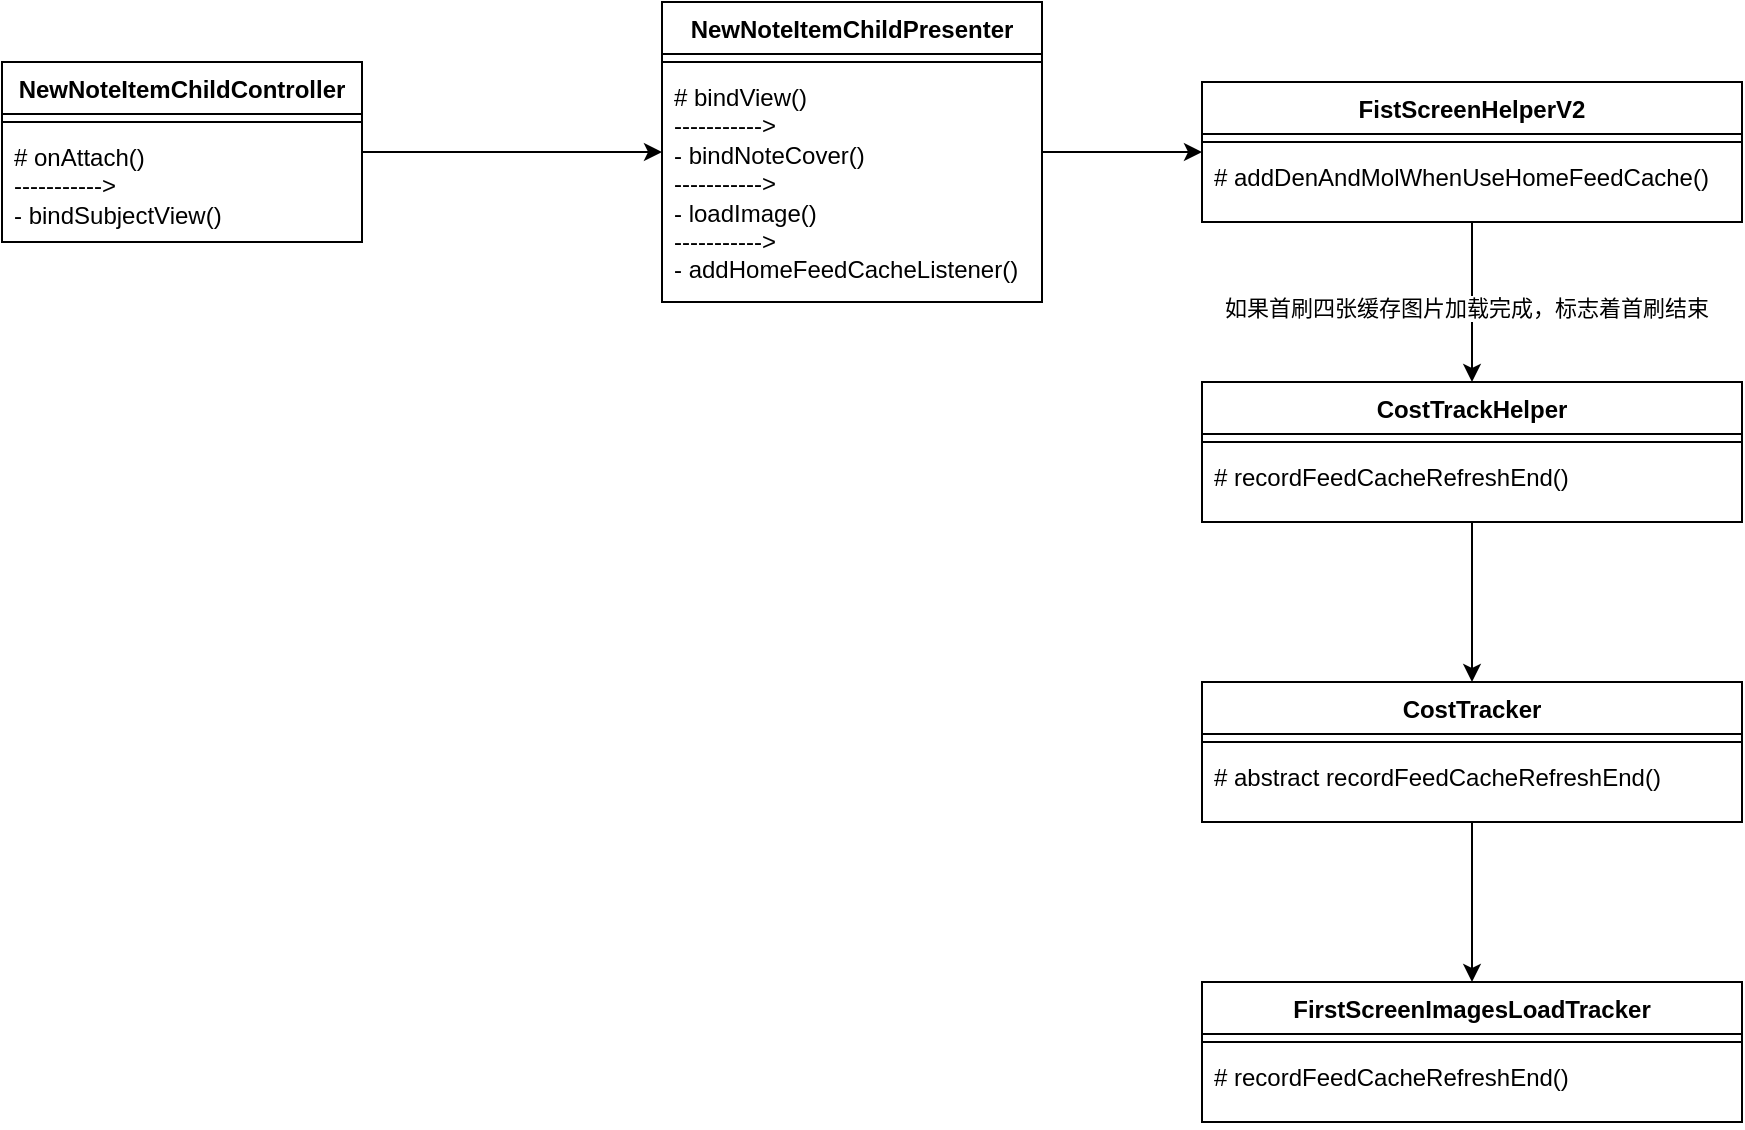 <mxfile version="22.1.21" type="github">
  <diagram name="第 1 页" id="bOrFfcmrYN4YPPrKV46s">
    <mxGraphModel dx="1674" dy="786" grid="1" gridSize="10" guides="1" tooltips="1" connect="1" arrows="1" fold="1" page="1" pageScale="1" pageWidth="827" pageHeight="1169" math="0" shadow="0">
      <root>
        <mxCell id="0" />
        <mxCell id="1" parent="0" />
        <mxCell id="92oQSwMsrEup4NASv3zr-1" value="" style="edgeStyle=orthogonalEdgeStyle;rounded=0;orthogonalLoop=1;jettySize=auto;html=1;" edge="1" parent="1" source="92oQSwMsrEup4NASv3zr-3" target="92oQSwMsrEup4NASv3zr-7">
          <mxGeometry relative="1" as="geometry" />
        </mxCell>
        <mxCell id="92oQSwMsrEup4NASv3zr-3" value="NewNoteItemChildController" style="swimlane;fontStyle=1;align=center;verticalAlign=top;childLayout=stackLayout;horizontal=1;startSize=26;horizontalStack=0;resizeParent=1;resizeParentMax=0;resizeLast=0;collapsible=1;marginBottom=0;whiteSpace=wrap;html=1;" vertex="1" parent="1">
          <mxGeometry x="30" y="80" width="180" height="90" as="geometry" />
        </mxCell>
        <mxCell id="92oQSwMsrEup4NASv3zr-4" value="" style="line;strokeWidth=1;fillColor=none;align=left;verticalAlign=middle;spacingTop=-1;spacingLeft=3;spacingRight=3;rotatable=0;labelPosition=right;points=[];portConstraint=eastwest;strokeColor=inherit;" vertex="1" parent="92oQSwMsrEup4NASv3zr-3">
          <mxGeometry y="26" width="180" height="8" as="geometry" />
        </mxCell>
        <mxCell id="92oQSwMsrEup4NASv3zr-5" value="# onAttach()&lt;br&gt;-----------&amp;gt;&lt;br&gt;- bindSubjectView()" style="text;strokeColor=none;fillColor=none;align=left;verticalAlign=top;spacingLeft=4;spacingRight=4;overflow=hidden;rotatable=0;points=[[0,0.5],[1,0.5]];portConstraint=eastwest;whiteSpace=wrap;html=1;" vertex="1" parent="92oQSwMsrEup4NASv3zr-3">
          <mxGeometry y="34" width="180" height="56" as="geometry" />
        </mxCell>
        <mxCell id="92oQSwMsrEup4NASv3zr-6" value="" style="edgeStyle=orthogonalEdgeStyle;rounded=0;orthogonalLoop=1;jettySize=auto;html=1;" edge="1" parent="1" source="92oQSwMsrEup4NASv3zr-7" target="92oQSwMsrEup4NASv3zr-10">
          <mxGeometry relative="1" as="geometry" />
        </mxCell>
        <mxCell id="92oQSwMsrEup4NASv3zr-7" value="NewNoteItemChildPresenter" style="swimlane;fontStyle=1;align=center;verticalAlign=top;childLayout=stackLayout;horizontal=1;startSize=26;horizontalStack=0;resizeParent=1;resizeParentMax=0;resizeLast=0;collapsible=1;marginBottom=0;whiteSpace=wrap;html=1;" vertex="1" parent="1">
          <mxGeometry x="360" y="50" width="190" height="150" as="geometry" />
        </mxCell>
        <mxCell id="92oQSwMsrEup4NASv3zr-8" value="" style="line;strokeWidth=1;fillColor=none;align=left;verticalAlign=middle;spacingTop=-1;spacingLeft=3;spacingRight=3;rotatable=0;labelPosition=right;points=[];portConstraint=eastwest;strokeColor=inherit;" vertex="1" parent="92oQSwMsrEup4NASv3zr-7">
          <mxGeometry y="26" width="190" height="8" as="geometry" />
        </mxCell>
        <mxCell id="92oQSwMsrEup4NASv3zr-9" value="# bindView()&lt;br&gt;-----------&amp;gt;&lt;br&gt;- bindNoteCover()&lt;br&gt;-----------&amp;gt;&lt;br&gt;- loadImage()&lt;br&gt;-----------&amp;gt;&lt;br&gt;-&amp;nbsp;addHomeFeedCacheListener()" style="text;strokeColor=none;fillColor=none;align=left;verticalAlign=top;spacingLeft=4;spacingRight=4;overflow=hidden;rotatable=0;points=[[0,0.5],[1,0.5]];portConstraint=eastwest;whiteSpace=wrap;html=1;" vertex="1" parent="92oQSwMsrEup4NASv3zr-7">
          <mxGeometry y="34" width="190" height="116" as="geometry" />
        </mxCell>
        <mxCell id="92oQSwMsrEup4NASv3zr-16" value="" style="edgeStyle=orthogonalEdgeStyle;rounded=0;orthogonalLoop=1;jettySize=auto;html=1;" edge="1" parent="1" source="92oQSwMsrEup4NASv3zr-10" target="92oQSwMsrEup4NASv3zr-13">
          <mxGeometry relative="1" as="geometry" />
        </mxCell>
        <mxCell id="92oQSwMsrEup4NASv3zr-17" value="如果首刷四张缓存图片加载完成，标志着首刷结束" style="edgeLabel;html=1;align=center;verticalAlign=middle;resizable=0;points=[];" vertex="1" connectable="0" parent="92oQSwMsrEup4NASv3zr-16">
          <mxGeometry x="0.075" y="-3" relative="1" as="geometry">
            <mxPoint as="offset" />
          </mxGeometry>
        </mxCell>
        <mxCell id="92oQSwMsrEup4NASv3zr-10" value="FistScreenHelperV2" style="swimlane;fontStyle=1;align=center;verticalAlign=top;childLayout=stackLayout;horizontal=1;startSize=26;horizontalStack=0;resizeParent=1;resizeParentMax=0;resizeLast=0;collapsible=1;marginBottom=0;whiteSpace=wrap;html=1;" vertex="1" parent="1">
          <mxGeometry x="630" y="90" width="270" height="70" as="geometry" />
        </mxCell>
        <mxCell id="92oQSwMsrEup4NASv3zr-11" value="" style="line;strokeWidth=1;fillColor=none;align=left;verticalAlign=middle;spacingTop=-1;spacingLeft=3;spacingRight=3;rotatable=0;labelPosition=right;points=[];portConstraint=eastwest;strokeColor=inherit;" vertex="1" parent="92oQSwMsrEup4NASv3zr-10">
          <mxGeometry y="26" width="270" height="8" as="geometry" />
        </mxCell>
        <mxCell id="92oQSwMsrEup4NASv3zr-12" value="#&amp;nbsp;addDenAndMolWhenUseHomeFeedCache()" style="text;strokeColor=none;fillColor=none;align=left;verticalAlign=top;spacingLeft=4;spacingRight=4;overflow=hidden;rotatable=0;points=[[0,0.5],[1,0.5]];portConstraint=eastwest;whiteSpace=wrap;html=1;" vertex="1" parent="92oQSwMsrEup4NASv3zr-10">
          <mxGeometry y="34" width="270" height="36" as="geometry" />
        </mxCell>
        <mxCell id="92oQSwMsrEup4NASv3zr-21" value="" style="edgeStyle=orthogonalEdgeStyle;rounded=0;orthogonalLoop=1;jettySize=auto;html=1;" edge="1" parent="1" source="92oQSwMsrEup4NASv3zr-13" target="92oQSwMsrEup4NASv3zr-18">
          <mxGeometry relative="1" as="geometry" />
        </mxCell>
        <mxCell id="92oQSwMsrEup4NASv3zr-13" value="CostTrackHelper" style="swimlane;fontStyle=1;align=center;verticalAlign=top;childLayout=stackLayout;horizontal=1;startSize=26;horizontalStack=0;resizeParent=1;resizeParentMax=0;resizeLast=0;collapsible=1;marginBottom=0;whiteSpace=wrap;html=1;" vertex="1" parent="1">
          <mxGeometry x="630" y="240" width="270" height="70" as="geometry" />
        </mxCell>
        <mxCell id="92oQSwMsrEup4NASv3zr-14" value="" style="line;strokeWidth=1;fillColor=none;align=left;verticalAlign=middle;spacingTop=-1;spacingLeft=3;spacingRight=3;rotatable=0;labelPosition=right;points=[];portConstraint=eastwest;strokeColor=inherit;" vertex="1" parent="92oQSwMsrEup4NASv3zr-13">
          <mxGeometry y="26" width="270" height="8" as="geometry" />
        </mxCell>
        <mxCell id="92oQSwMsrEup4NASv3zr-15" value="#&amp;nbsp;recordFeedCacheRefreshEnd()" style="text;strokeColor=none;fillColor=none;align=left;verticalAlign=top;spacingLeft=4;spacingRight=4;overflow=hidden;rotatable=0;points=[[0,0.5],[1,0.5]];portConstraint=eastwest;whiteSpace=wrap;html=1;" vertex="1" parent="92oQSwMsrEup4NASv3zr-13">
          <mxGeometry y="34" width="270" height="36" as="geometry" />
        </mxCell>
        <mxCell id="92oQSwMsrEup4NASv3zr-25" value="" style="edgeStyle=orthogonalEdgeStyle;rounded=0;orthogonalLoop=1;jettySize=auto;html=1;" edge="1" parent="1" source="92oQSwMsrEup4NASv3zr-18" target="92oQSwMsrEup4NASv3zr-22">
          <mxGeometry relative="1" as="geometry" />
        </mxCell>
        <mxCell id="92oQSwMsrEup4NASv3zr-18" value="CostTracker" style="swimlane;fontStyle=1;align=center;verticalAlign=top;childLayout=stackLayout;horizontal=1;startSize=26;horizontalStack=0;resizeParent=1;resizeParentMax=0;resizeLast=0;collapsible=1;marginBottom=0;whiteSpace=wrap;html=1;" vertex="1" parent="1">
          <mxGeometry x="630" y="390" width="270" height="70" as="geometry" />
        </mxCell>
        <mxCell id="92oQSwMsrEup4NASv3zr-19" value="" style="line;strokeWidth=1;fillColor=none;align=left;verticalAlign=middle;spacingTop=-1;spacingLeft=3;spacingRight=3;rotatable=0;labelPosition=right;points=[];portConstraint=eastwest;strokeColor=inherit;" vertex="1" parent="92oQSwMsrEup4NASv3zr-18">
          <mxGeometry y="26" width="270" height="8" as="geometry" />
        </mxCell>
        <mxCell id="92oQSwMsrEup4NASv3zr-20" value="# abstract&amp;nbsp;recordFeedCacheRefreshEnd()" style="text;strokeColor=none;fillColor=none;align=left;verticalAlign=top;spacingLeft=4;spacingRight=4;overflow=hidden;rotatable=0;points=[[0,0.5],[1,0.5]];portConstraint=eastwest;whiteSpace=wrap;html=1;" vertex="1" parent="92oQSwMsrEup4NASv3zr-18">
          <mxGeometry y="34" width="270" height="36" as="geometry" />
        </mxCell>
        <mxCell id="92oQSwMsrEup4NASv3zr-22" value="FirstScreenImagesLoadTracker" style="swimlane;fontStyle=1;align=center;verticalAlign=top;childLayout=stackLayout;horizontal=1;startSize=26;horizontalStack=0;resizeParent=1;resizeParentMax=0;resizeLast=0;collapsible=1;marginBottom=0;whiteSpace=wrap;html=1;" vertex="1" parent="1">
          <mxGeometry x="630" y="540" width="270" height="70" as="geometry" />
        </mxCell>
        <mxCell id="92oQSwMsrEup4NASv3zr-23" value="" style="line;strokeWidth=1;fillColor=none;align=left;verticalAlign=middle;spacingTop=-1;spacingLeft=3;spacingRight=3;rotatable=0;labelPosition=right;points=[];portConstraint=eastwest;strokeColor=inherit;" vertex="1" parent="92oQSwMsrEup4NASv3zr-22">
          <mxGeometry y="26" width="270" height="8" as="geometry" />
        </mxCell>
        <mxCell id="92oQSwMsrEup4NASv3zr-24" value="# recordFeedCacheRefreshEnd()" style="text;strokeColor=none;fillColor=none;align=left;verticalAlign=top;spacingLeft=4;spacingRight=4;overflow=hidden;rotatable=0;points=[[0,0.5],[1,0.5]];portConstraint=eastwest;whiteSpace=wrap;html=1;" vertex="1" parent="92oQSwMsrEup4NASv3zr-22">
          <mxGeometry y="34" width="270" height="36" as="geometry" />
        </mxCell>
      </root>
    </mxGraphModel>
  </diagram>
</mxfile>
